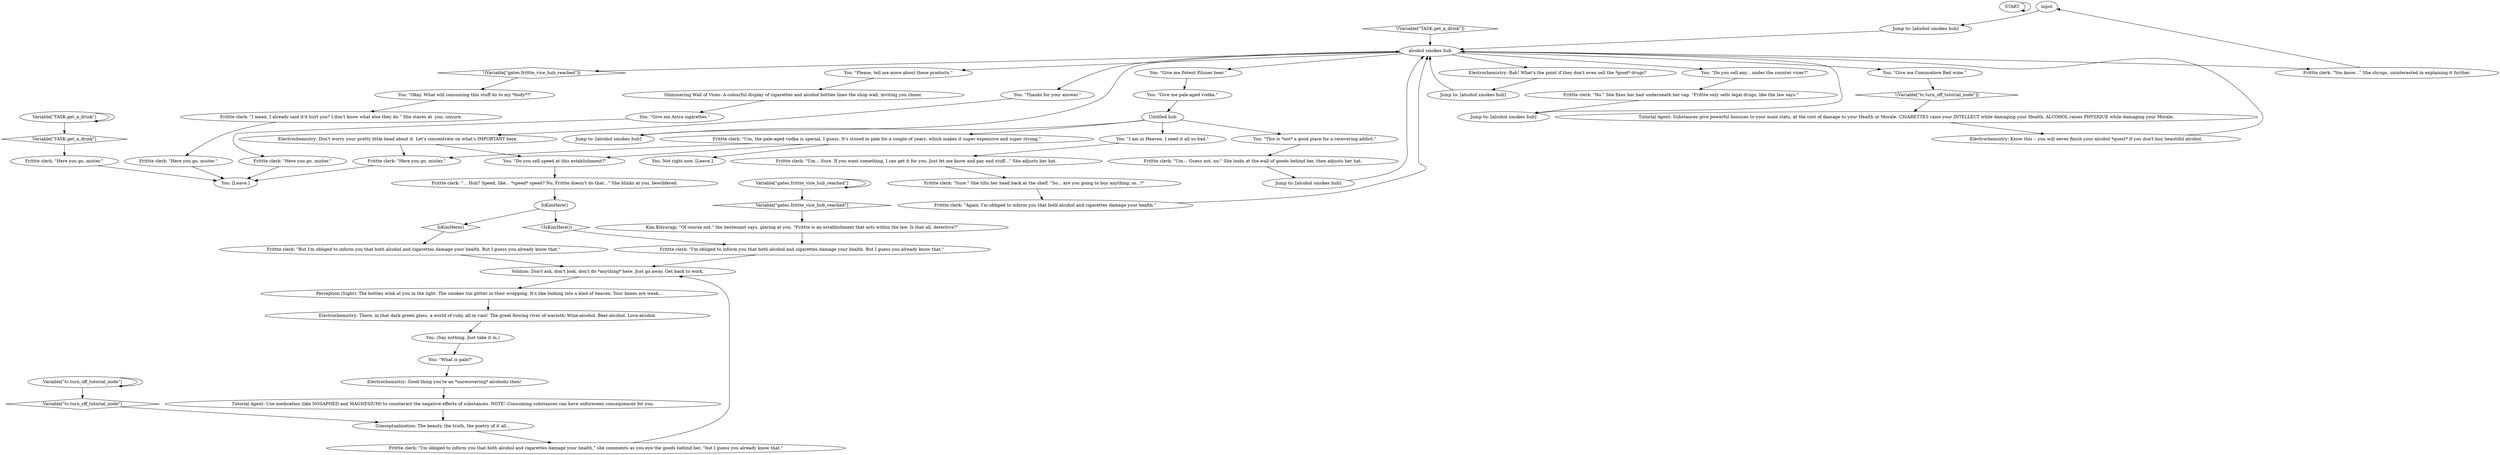# FRITTE / SHIMMERING WALL OF VICES
# Alcohol + cigarettes behind the counter.
# ==================================================
digraph G {
	  0 [label="START"];
	  1 [label="input"];
	  2 [label="Electrochemistry: Don't worry your pretty little head about it. Let's concentrate on what's IMPORTANT here."];
	  3 [label="Frittte clerk: \"Sure.\" She tilts her head back at the shelf. \"So... are you going to buy anything, or...?\""];
	  4 [label="Frittte clerk: \"But I'm obliged to inform you that both alcohol and cigarettes damage your health. But I guess you already know that.\""];
	  5 [label="Kim Kitsuragi: \"Of course not,\" the lieutenant says, glaring at you. \"Frittte is an establishment that acts within the law. Is that all, detective?\""];
	  6 [label="Frittte clerk: \"Again, I'm obliged to inform you that both alcohol and cigarettes damage your health.\""];
	  7 [label="Jump to: [alcohol smokes hub]"];
	  8 [label="You: Not right now. [Leave.]"];
	  9 [label="You: \"What is pale?\""];
	  10 [label="Conceptualization: The beauty, the truth, the poetry of it all..."];
	  11 [label="Jump to: [alcohol smokes hub]"];
	  12 [label="Shimmering Wall of Vices: A colourful display of cigarettes and alcohol bottles lines the shop wall, inviting you closer."];
	  13 [label="Frittte clerk: \"Um, the pale-aged vodka is special, I guess. It's stored in pale for a couple of years, which makes it super expensive and super strong.\""];
	  14 [label="You: (Say nothing. Just take it in.)"];
	  15 [label="Untitled hub"];
	  16 [label="Frittte clerk: \"Here you go, mister.\""];
	  17 [label="Electrochemistry: Know this -- you will never finish your alcohol *quest* if you don't buy beautiful alcohol."];
	  18 [label="Tutorial Agent: Use medication (like NOSAPHED and MAGNESIUM) to counteract the negative effects of substances. NOTE! Consuming substances can have unforeseen consequences for you."];
	  19 [label="Frittte clerk: \"I'm obliged to inform you that both alcohol and cigarettes damage your health. But I guess you already know that.\""];
	  20 [label="Electrochemistry: Bah! What's the point if they don't even sell the *good* drugs?"];
	  21 [label="You: \"Give me Potent Pilsner beer.\""];
	  22 [label="You: \"Give me Astra cigarettes.\""];
	  23 [label="Variable[\"gates.frittte_vice_hub_reached\"]"];
	  24 [label="Variable[\"gates.frittte_vice_hub_reached\"]", shape=diamond];
	  25 [label="!(Variable[\"gates.frittte_vice_hub_reached\"])", shape=diamond];
	  26 [label="You: [Leave.]"];
	  27 [label="Jump to: [alcohol smokes hub]"];
	  28 [label="Electrochemistry: Good thing you're an *unrecovering* alcoholic then!"];
	  29 [label="Frittte clerk: \"You know...\" She shrugs, uninterested in explaining it further."];
	  30 [label="You: \"Give me pale-aged vodka.\""];
	  31 [label="Frittte clerk: \"Here you go, mister.\""];
	  32 [label="Variable[\"tc.turn_off_tutorial_node\"]"];
	  33 [label="Variable[\"tc.turn_off_tutorial_node\"]", shape=diamond];
	  34 [label="!(Variable[\"tc.turn_off_tutorial_node\"])", shape=diamond];
	  35 [label="Frittte clerk: \"Here you go, mister.\""];
	  36 [label="You: \"Thanks for your answer.\""];
	  37 [label="You: \"Do you sell speed at this establishment?\""];
	  38 [label="You: \"Okay. What will consuming this stuff do to my *body*?\""];
	  39 [label="Perception (Sight): The bottles wink at you in the light. The smokes too glitter in their wrapping. It's like looking into a kind of heaven. Your knees are weak..."];
	  40 [label="Variable[\"TASK.get_a_drink\"]"];
	  41 [label="Variable[\"TASK.get_a_drink\"]", shape=diamond];
	  42 [label="!(Variable[\"TASK.get_a_drink\"])", shape=diamond];
	  43 [label="Frittte clerk: \"I'm obliged to inform you that both alcohol and cigarettes damage your health,\" she comments as you eye the goods behind her, \"but I guess you already know that.\""];
	  44 [label="Volition: Don't ask, don't look, don't do *anything* here. Just go away. Get back to work."];
	  45 [label="alcohol smokes hub"];
	  46 [label="Jump to: [alcohol smokes hub]"];
	  47 [label="You: \"Give me Commodore Red wine.\""];
	  48 [label="Jump to: [alcohol smokes hub]"];
	  49 [label="Frittte clerk: \"I mean, I already said it'd hurt you? I don't know what else they do.\" She stares at  you, unsure."];
	  50 [label="You: \"I am in Heaven. I need it all so bad.\""];
	  51 [label="IsKimHere()"];
	  52 [label="IsKimHere()", shape=diamond];
	  53 [label="!(IsKimHere())", shape=diamond];
	  54 [label="Electrochemistry: There, in that dark green glass, a world of ruby, all in vain! The great flowing river of warmth: Wine-alcohol. Beer-alcohol. Love-alcohol."];
	  55 [label="Tutorial Agent: Substances give powerful bonuses to your main stats, at the cost of damage to your Health or Morale. CIGARETTES raise your INTELLECT while damaging your Health, ALCOHOL raises PHYSIQUE while damaging your Morale."];
	  56 [label="Frittte clerk: \"Um... Guess not, no.\" She looks at the wall of goods behind her, then adjusts her hat."];
	  57 [label="Frittte clerk: \"Here you go, mister.\""];
	  58 [label="Frittte clerk: \"No.\" She fixes her hair underneath her cap. \"Frittte only sells legal drugs, like the law says.\""];
	  59 [label="Frittte clerk: \"... Huh? Speed, like... *speed* speed? No, Frittte doesn't do that...\" She blinks at you, bewildered."];
	  60 [label="You: \"Please, tell me more about these products.\""];
	  61 [label="You: \"Do you sell any... under the counter vices?\""];
	  62 [label="You: \"This is *not* a good place for a recovering addict.\""];
	  63 [label="Frittte clerk: \"Um... Sure. If you want something, I can get it for you. Just let me know and pay and stuff...\" She adjusts her hat."];
	  0 -> 0
	  1 -> 11
	  2 -> 35
	  2 -> 37
	  3 -> 6
	  4 -> 44
	  5 -> 19
	  6 -> 45
	  7 -> 45
	  9 -> 28
	  10 -> 43
	  11 -> 45
	  12 -> 22
	  13 -> 8
	  13 -> 35
	  13 -> 37
	  14 -> 9
	  15 -> 50
	  15 -> 13
	  15 -> 62
	  15 -> 7
	  16 -> 26
	  17 -> 45
	  18 -> 10
	  19 -> 44
	  20 -> 46
	  21 -> 30
	  22 -> 57
	  23 -> 24
	  23 -> 23
	  24 -> 5
	  25 -> 38
	  27 -> 45
	  28 -> 18
	  29 -> 1
	  30 -> 15
	  31 -> 26
	  32 -> 32
	  32 -> 33
	  33 -> 10
	  34 -> 55
	  35 -> 26
	  36 -> 2
	  37 -> 59
	  38 -> 49
	  39 -> 54
	  40 -> 40
	  40 -> 41
	  41 -> 16
	  42 -> 45
	  43 -> 44
	  44 -> 39
	  45 -> 36
	  45 -> 47
	  45 -> 61
	  45 -> 20
	  45 -> 21
	  45 -> 25
	  45 -> 60
	  45 -> 29
	  46 -> 45
	  47 -> 34
	  48 -> 45
	  49 -> 31
	  50 -> 63
	  51 -> 52
	  51 -> 53
	  52 -> 4
	  53 -> 19
	  54 -> 14
	  55 -> 17
	  56 -> 27
	  57 -> 26
	  58 -> 48
	  59 -> 51
	  60 -> 12
	  61 -> 58
	  62 -> 56
	  63 -> 3
}

